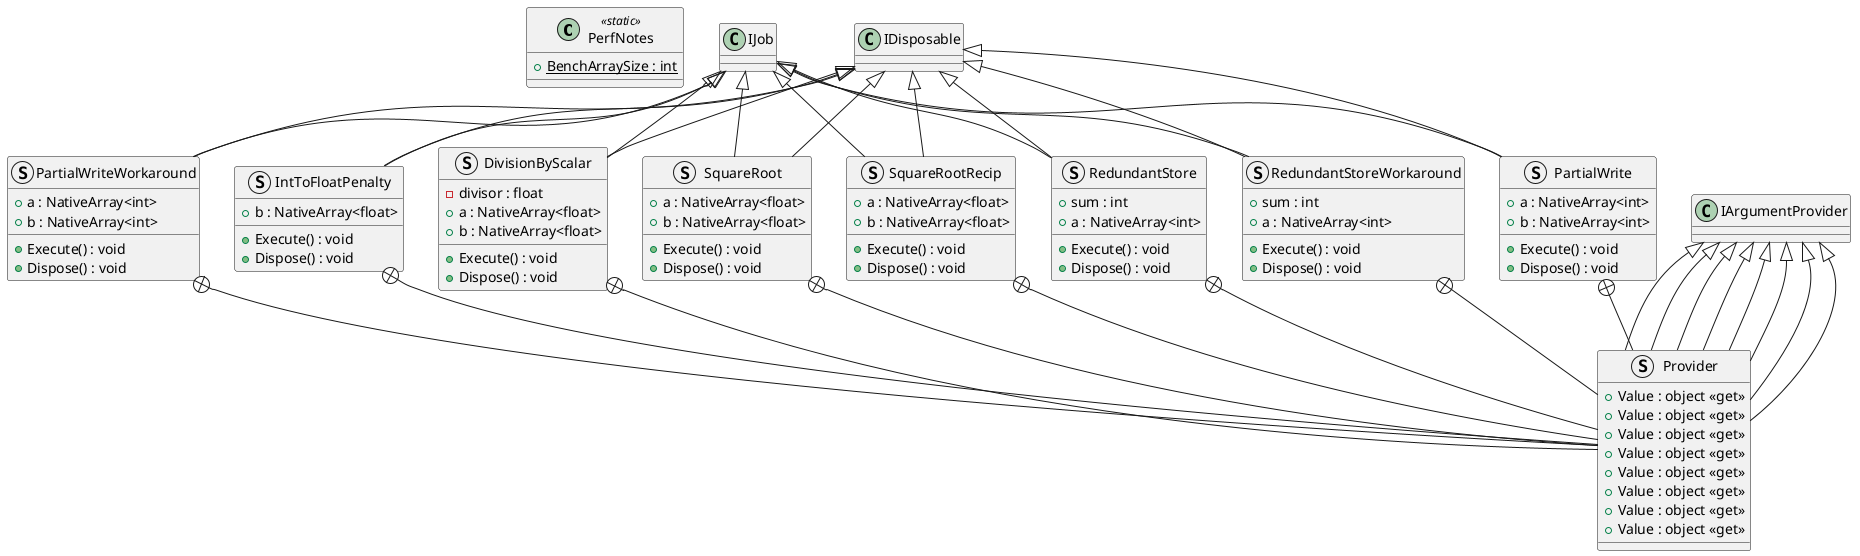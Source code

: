 @startuml
class PerfNotes <<static>> {
    + {static} BenchArraySize : int
}
struct PartialWrite {
    + a : NativeArray<int>
    + b : NativeArray<int>
    + Execute() : void
    + Dispose() : void
}
struct PartialWriteWorkaround {
    + a : NativeArray<int>
    + b : NativeArray<int>
    + Execute() : void
    + Dispose() : void
}
struct IntToFloatPenalty {
    + b : NativeArray<float>
    + Execute() : void
    + Dispose() : void
}
struct DivisionByScalar {
    - divisor : float
    + a : NativeArray<float>
    + b : NativeArray<float>
    + Execute() : void
    + Dispose() : void
}
struct SquareRoot {
    + a : NativeArray<float>
    + b : NativeArray<float>
    + Execute() : void
    + Dispose() : void
}
struct SquareRootRecip {
    + a : NativeArray<float>
    + b : NativeArray<float>
    + Execute() : void
    + Dispose() : void
}
struct RedundantStore {
    + sum : int
    + a : NativeArray<int>
    + Execute() : void
    + Dispose() : void
}
struct RedundantStoreWorkaround {
    + sum : int
    + a : NativeArray<int>
    + Execute() : void
    + Dispose() : void
}
struct Provider {
    + Value : object <<get>>
}
struct Provider {
    + Value : object <<get>>
}
struct Provider {
    + Value : object <<get>>
}
struct Provider {
    + Value : object <<get>>
}
struct Provider {
    + Value : object <<get>>
}
struct Provider {
    + Value : object <<get>>
}
struct Provider {
    + Value : object <<get>>
}
struct Provider {
    + Value : object <<get>>
}
IJob <|-- PartialWrite
IDisposable <|-- PartialWrite
IJob <|-- PartialWriteWorkaround
IDisposable <|-- PartialWriteWorkaround
IJob <|-- IntToFloatPenalty
IDisposable <|-- IntToFloatPenalty
IJob <|-- DivisionByScalar
IDisposable <|-- DivisionByScalar
IJob <|-- SquareRoot
IDisposable <|-- SquareRoot
IJob <|-- SquareRootRecip
IDisposable <|-- SquareRootRecip
IJob <|-- RedundantStore
IDisposable <|-- RedundantStore
IJob <|-- RedundantStoreWorkaround
IDisposable <|-- RedundantStoreWorkaround
PartialWrite +-- Provider
IArgumentProvider <|-- Provider
PartialWriteWorkaround +-- Provider
IArgumentProvider <|-- Provider
IntToFloatPenalty +-- Provider
IArgumentProvider <|-- Provider
DivisionByScalar +-- Provider
IArgumentProvider <|-- Provider
SquareRoot +-- Provider
IArgumentProvider <|-- Provider
SquareRootRecip +-- Provider
IArgumentProvider <|-- Provider
RedundantStore +-- Provider
IArgumentProvider <|-- Provider
RedundantStoreWorkaround +-- Provider
IArgumentProvider <|-- Provider
@enduml
